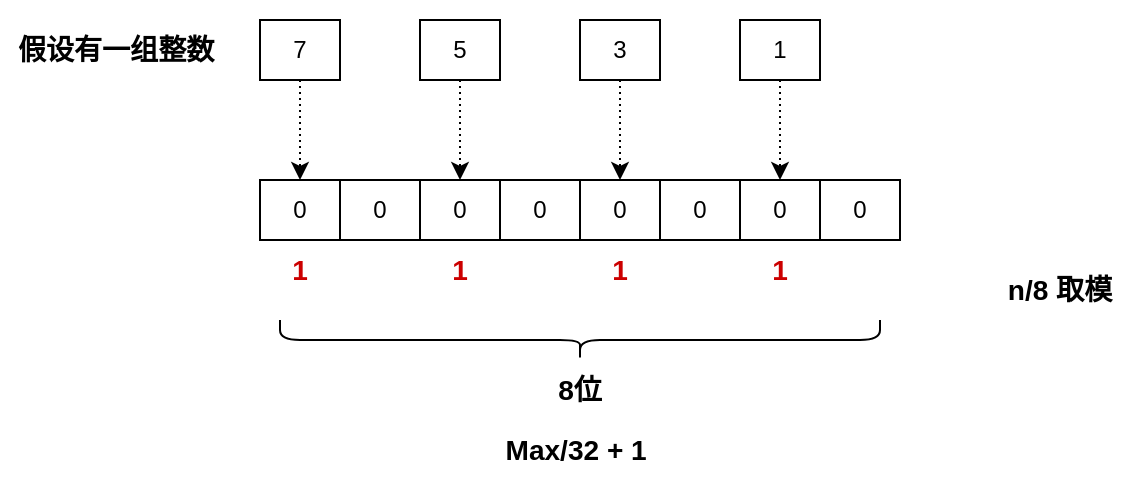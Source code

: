 <mxfile version="16.6.4" type="github">
  <diagram id="S0luwgItWYhhb8E1CGb0" name="第 1 页">
    <mxGraphModel dx="1110" dy="413" grid="1" gridSize="10" guides="1" tooltips="1" connect="1" arrows="1" fold="1" page="1" pageScale="1" pageWidth="827" pageHeight="1169" math="0" shadow="0">
      <root>
        <mxCell id="0" />
        <mxCell id="1" parent="0" />
        <mxCell id="yPjVpfvwMXeOxSG3gXlp-69" value="0" style="rounded=0;whiteSpace=wrap;html=1;" vertex="1" parent="1">
          <mxGeometry x="210" y="240" width="40" height="30" as="geometry" />
        </mxCell>
        <mxCell id="yPjVpfvwMXeOxSG3gXlp-70" value="0" style="rounded=0;whiteSpace=wrap;html=1;" vertex="1" parent="1">
          <mxGeometry x="250" y="240" width="40" height="30" as="geometry" />
        </mxCell>
        <mxCell id="yPjVpfvwMXeOxSG3gXlp-71" value="0" style="rounded=0;whiteSpace=wrap;html=1;" vertex="1" parent="1">
          <mxGeometry x="290" y="240" width="40" height="30" as="geometry" />
        </mxCell>
        <mxCell id="yPjVpfvwMXeOxSG3gXlp-72" value="0" style="rounded=0;whiteSpace=wrap;html=1;" vertex="1" parent="1">
          <mxGeometry x="330" y="240" width="40" height="30" as="geometry" />
        </mxCell>
        <mxCell id="yPjVpfvwMXeOxSG3gXlp-73" value="0" style="rounded=0;whiteSpace=wrap;html=1;" vertex="1" parent="1">
          <mxGeometry x="370" y="240" width="40" height="30" as="geometry" />
        </mxCell>
        <mxCell id="yPjVpfvwMXeOxSG3gXlp-74" value="0" style="rounded=0;whiteSpace=wrap;html=1;" vertex="1" parent="1">
          <mxGeometry x="410" y="240" width="40" height="30" as="geometry" />
        </mxCell>
        <mxCell id="yPjVpfvwMXeOxSG3gXlp-75" value="0" style="rounded=0;whiteSpace=wrap;html=1;" vertex="1" parent="1">
          <mxGeometry x="450" y="240" width="40" height="30" as="geometry" />
        </mxCell>
        <mxCell id="yPjVpfvwMXeOxSG3gXlp-77" value="0" style="rounded=0;whiteSpace=wrap;html=1;" vertex="1" parent="1">
          <mxGeometry x="170" y="240" width="40" height="30" as="geometry" />
        </mxCell>
        <mxCell id="yPjVpfvwMXeOxSG3gXlp-78" value="&lt;h3&gt;假设有一组整数&amp;nbsp;&lt;/h3&gt;" style="text;html=1;strokeColor=none;fillColor=none;align=center;verticalAlign=middle;whiteSpace=wrap;rounded=0;" vertex="1" parent="1">
          <mxGeometry x="40" y="150" width="120" height="50" as="geometry" />
        </mxCell>
        <mxCell id="yPjVpfvwMXeOxSG3gXlp-80" value="&lt;h3&gt;Max/32 + 1&amp;nbsp;&lt;/h3&gt;" style="text;html=1;strokeColor=none;fillColor=none;align=center;verticalAlign=middle;whiteSpace=wrap;rounded=0;" vertex="1" parent="1">
          <mxGeometry x="280" y="360" width="100" height="30" as="geometry" />
        </mxCell>
        <mxCell id="yPjVpfvwMXeOxSG3gXlp-81" value="" style="shape=curlyBracket;whiteSpace=wrap;html=1;rounded=1;flipH=1;rotation=90;" vertex="1" parent="1">
          <mxGeometry x="320" y="170" width="20" height="300" as="geometry" />
        </mxCell>
        <mxCell id="yPjVpfvwMXeOxSG3gXlp-83" value="&lt;h3&gt;n/8 取模&lt;/h3&gt;" style="text;html=1;strokeColor=none;fillColor=none;align=center;verticalAlign=middle;whiteSpace=wrap;rounded=0;" vertex="1" parent="1">
          <mxGeometry x="530" y="280" width="80" height="30" as="geometry" />
        </mxCell>
        <mxCell id="yPjVpfvwMXeOxSG3gXlp-84" value="&lt;h3&gt;&lt;font color=&quot;#cc0000&quot;&gt;1&lt;/font&gt;&lt;/h3&gt;" style="text;html=1;strokeColor=none;fillColor=none;align=center;verticalAlign=middle;whiteSpace=wrap;rounded=0;dashed=1;" vertex="1" parent="1">
          <mxGeometry x="170" y="270" width="40" height="30" as="geometry" />
        </mxCell>
        <mxCell id="yPjVpfvwMXeOxSG3gXlp-85" value="&lt;h3&gt;&lt;font color=&quot;#cc0000&quot;&gt;1&lt;/font&gt;&lt;/h3&gt;" style="text;html=1;strokeColor=none;fillColor=none;align=center;verticalAlign=middle;whiteSpace=wrap;rounded=0;" vertex="1" parent="1">
          <mxGeometry x="330" y="270" width="40" height="30" as="geometry" />
        </mxCell>
        <mxCell id="yPjVpfvwMXeOxSG3gXlp-86" value="&lt;h3&gt;&lt;font color=&quot;#cc0000&quot;&gt;1&lt;/font&gt;&lt;/h3&gt;" style="text;html=1;strokeColor=none;fillColor=none;align=center;verticalAlign=middle;whiteSpace=wrap;rounded=0;" vertex="1" parent="1">
          <mxGeometry x="410" y="270" width="40" height="30" as="geometry" />
        </mxCell>
        <mxCell id="yPjVpfvwMXeOxSG3gXlp-95" style="edgeStyle=orthogonalEdgeStyle;rounded=1;orthogonalLoop=1;jettySize=auto;html=1;exitX=0.5;exitY=1;exitDx=0;exitDy=0;fontColor=#000000;dashed=1;dashPattern=1 2;" edge="1" parent="1" source="yPjVpfvwMXeOxSG3gXlp-88" target="yPjVpfvwMXeOxSG3gXlp-77">
          <mxGeometry relative="1" as="geometry" />
        </mxCell>
        <mxCell id="yPjVpfvwMXeOxSG3gXlp-88" value="&lt;font color=&quot;#000000&quot;&gt;7&lt;/font&gt;" style="rounded=0;whiteSpace=wrap;html=1;fontColor=#CC0000;" vertex="1" parent="1">
          <mxGeometry x="170" y="160" width="40" height="30" as="geometry" />
        </mxCell>
        <mxCell id="yPjVpfvwMXeOxSG3gXlp-96" style="edgeStyle=orthogonalEdgeStyle;rounded=1;orthogonalLoop=1;jettySize=auto;html=1;exitX=0.5;exitY=1;exitDx=0;exitDy=0;fontColor=#000000;dashed=1;dashPattern=1 2;" edge="1" parent="1" source="yPjVpfvwMXeOxSG3gXlp-89" target="yPjVpfvwMXeOxSG3gXlp-70">
          <mxGeometry relative="1" as="geometry" />
        </mxCell>
        <mxCell id="yPjVpfvwMXeOxSG3gXlp-89" value="&lt;font color=&quot;#000000&quot;&gt;5&lt;/font&gt;" style="rounded=0;whiteSpace=wrap;html=1;fontColor=#CC0000;" vertex="1" parent="1">
          <mxGeometry x="250" y="160" width="40" height="30" as="geometry" />
        </mxCell>
        <mxCell id="yPjVpfvwMXeOxSG3gXlp-97" style="edgeStyle=orthogonalEdgeStyle;rounded=1;orthogonalLoop=1;jettySize=auto;html=1;exitX=0.5;exitY=1;exitDx=0;exitDy=0;fontColor=#000000;dashed=1;dashPattern=1 2;" edge="1" parent="1" source="yPjVpfvwMXeOxSG3gXlp-90" target="yPjVpfvwMXeOxSG3gXlp-72">
          <mxGeometry relative="1" as="geometry" />
        </mxCell>
        <mxCell id="yPjVpfvwMXeOxSG3gXlp-90" value="&lt;font color=&quot;#000000&quot;&gt;3&lt;/font&gt;" style="rounded=0;whiteSpace=wrap;html=1;fontColor=#CC0000;" vertex="1" parent="1">
          <mxGeometry x="330" y="160" width="40" height="30" as="geometry" />
        </mxCell>
        <mxCell id="yPjVpfvwMXeOxSG3gXlp-98" style="edgeStyle=orthogonalEdgeStyle;rounded=1;orthogonalLoop=1;jettySize=auto;html=1;exitX=0.5;exitY=1;exitDx=0;exitDy=0;fontColor=#000000;dashed=1;dashPattern=1 2;" edge="1" parent="1" source="yPjVpfvwMXeOxSG3gXlp-92" target="yPjVpfvwMXeOxSG3gXlp-74">
          <mxGeometry relative="1" as="geometry" />
        </mxCell>
        <mxCell id="yPjVpfvwMXeOxSG3gXlp-92" value="&lt;font color=&quot;#000000&quot;&gt;1&lt;/font&gt;" style="rounded=0;whiteSpace=wrap;html=1;fontColor=#CC0000;" vertex="1" parent="1">
          <mxGeometry x="410" y="160" width="40" height="30" as="geometry" />
        </mxCell>
        <mxCell id="yPjVpfvwMXeOxSG3gXlp-93" value="&lt;h3&gt;&lt;font color=&quot;#cc0000&quot;&gt;1&lt;/font&gt;&lt;/h3&gt;" style="text;html=1;strokeColor=none;fillColor=none;align=center;verticalAlign=middle;whiteSpace=wrap;rounded=0;" vertex="1" parent="1">
          <mxGeometry x="250" y="270" width="40" height="30" as="geometry" />
        </mxCell>
        <mxCell id="yPjVpfvwMXeOxSG3gXlp-100" value="&lt;h3&gt;8位&lt;/h3&gt;" style="text;html=1;strokeColor=none;fillColor=none;align=center;verticalAlign=middle;whiteSpace=wrap;rounded=0;" vertex="1" parent="1">
          <mxGeometry x="300" y="330" width="60" height="30" as="geometry" />
        </mxCell>
      </root>
    </mxGraphModel>
  </diagram>
</mxfile>
